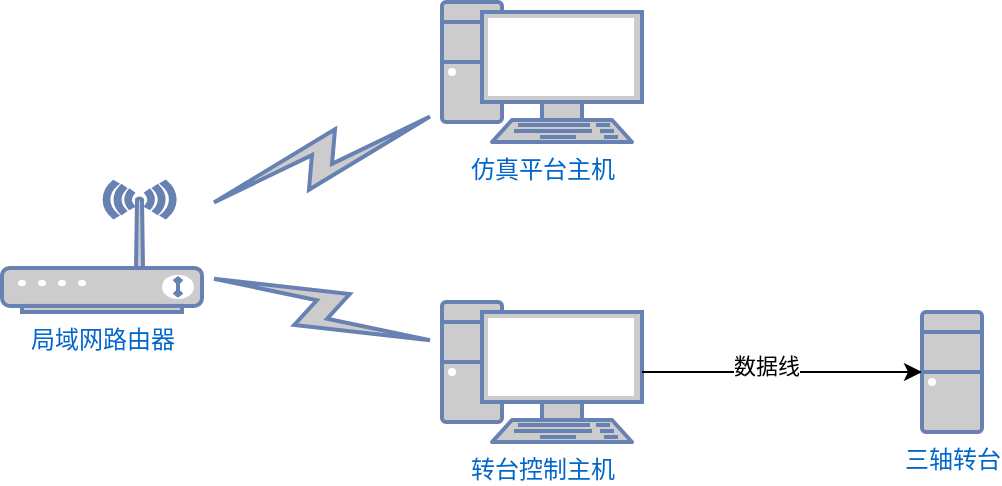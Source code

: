 <mxfile version="28.1.1">
  <diagram name="第 1 页" id="csHUM5eht7RfqNCaGbsd">
    <mxGraphModel dx="1356" dy="920" grid="1" gridSize="10" guides="1" tooltips="1" connect="1" arrows="1" fold="1" page="1" pageScale="1" pageWidth="827" pageHeight="1169" math="0" shadow="0">
      <root>
        <mxCell id="0" />
        <mxCell id="1" parent="0" />
        <mxCell id="-FSK6u7xi6Y6GhgZc-u1-7" value="&lt;div&gt;仿真平台主机&lt;/div&gt;" style="fontColor=#0066CC;verticalAlign=top;verticalLabelPosition=bottom;labelPosition=center;align=center;html=1;outlineConnect=0;fillColor=#CCCCCC;strokeColor=#6881B3;gradientColor=none;gradientDirection=north;strokeWidth=2;shape=mxgraph.networks.pc;" parent="1" vertex="1">
          <mxGeometry x="430" y="110" width="100" height="70" as="geometry" />
        </mxCell>
        <mxCell id="-FSK6u7xi6Y6GhgZc-u1-8" value="&lt;div&gt;转台控制主机&lt;/div&gt;" style="fontColor=#0066CC;verticalAlign=top;verticalLabelPosition=bottom;labelPosition=center;align=center;html=1;outlineConnect=0;fillColor=#CCCCCC;strokeColor=#6881B3;gradientColor=none;gradientDirection=north;strokeWidth=2;shape=mxgraph.networks.pc;" parent="1" vertex="1">
          <mxGeometry x="430" y="260" width="100" height="70" as="geometry" />
        </mxCell>
        <mxCell id="-FSK6u7xi6Y6GhgZc-u1-9" value="&lt;div&gt;局域网路由器&lt;/div&gt;" style="fontColor=#0066CC;verticalAlign=top;verticalLabelPosition=bottom;labelPosition=center;align=center;html=1;outlineConnect=0;fillColor=#CCCCCC;strokeColor=#6881B3;gradientColor=none;gradientDirection=north;strokeWidth=2;shape=mxgraph.networks.wireless_modem;" parent="1" vertex="1">
          <mxGeometry x="210" y="200" width="100" height="65" as="geometry" />
        </mxCell>
        <mxCell id="-FSK6u7xi6Y6GhgZc-u1-10" value="" style="html=1;outlineConnect=0;fillColor=#CCCCCC;strokeColor=#6881B3;gradientColor=none;gradientDirection=north;strokeWidth=2;shape=mxgraph.networks.comm_link_edge;html=1;rounded=0;" parent="1" source="-FSK6u7xi6Y6GhgZc-u1-9" target="-FSK6u7xi6Y6GhgZc-u1-7" edge="1">
          <mxGeometry width="100" height="100" relative="1" as="geometry">
            <mxPoint x="310" y="220" as="sourcePoint" />
            <mxPoint x="410" y="120" as="targetPoint" />
          </mxGeometry>
        </mxCell>
        <mxCell id="-FSK6u7xi6Y6GhgZc-u1-11" value="" style="html=1;outlineConnect=0;fillColor=#CCCCCC;strokeColor=#6881B3;gradientColor=none;gradientDirection=north;strokeWidth=2;shape=mxgraph.networks.comm_link_edge;html=1;rounded=0;" parent="1" source="-FSK6u7xi6Y6GhgZc-u1-9" target="-FSK6u7xi6Y6GhgZc-u1-8" edge="1">
          <mxGeometry width="100" height="100" relative="1" as="geometry">
            <mxPoint x="350" y="560" as="sourcePoint" />
            <mxPoint x="450" y="460" as="targetPoint" />
          </mxGeometry>
        </mxCell>
        <mxCell id="-FSK6u7xi6Y6GhgZc-u1-12" value="三轴转台" style="fontColor=#0066CC;verticalAlign=top;verticalLabelPosition=bottom;labelPosition=center;align=center;html=1;outlineConnect=0;fillColor=#CCCCCC;strokeColor=#6881B3;gradientColor=none;gradientDirection=north;strokeWidth=2;shape=mxgraph.networks.desktop_pc;" parent="1" vertex="1">
          <mxGeometry x="670" y="265" width="30" height="60" as="geometry" />
        </mxCell>
        <mxCell id="-FSK6u7xi6Y6GhgZc-u1-16" style="edgeStyle=orthogonalEdgeStyle;rounded=0;orthogonalLoop=1;jettySize=auto;html=1;entryX=0;entryY=0.5;entryDx=0;entryDy=0;entryPerimeter=0;" parent="1" source="-FSK6u7xi6Y6GhgZc-u1-8" target="-FSK6u7xi6Y6GhgZc-u1-12" edge="1">
          <mxGeometry relative="1" as="geometry" />
        </mxCell>
        <mxCell id="-FSK6u7xi6Y6GhgZc-u1-19" value="Text" style="edgeLabel;html=1;align=center;verticalAlign=middle;resizable=0;points=[];" parent="-FSK6u7xi6Y6GhgZc-u1-16" vertex="1" connectable="0">
          <mxGeometry x="-0.139" y="1" relative="1" as="geometry">
            <mxPoint as="offset" />
          </mxGeometry>
        </mxCell>
        <mxCell id="-FSK6u7xi6Y6GhgZc-u1-23" value="数据线" style="edgeLabel;html=1;align=center;verticalAlign=middle;resizable=0;points=[];" parent="-FSK6u7xi6Y6GhgZc-u1-16" vertex="1" connectable="0">
          <mxGeometry x="-0.122" y="3" relative="1" as="geometry">
            <mxPoint as="offset" />
          </mxGeometry>
        </mxCell>
      </root>
    </mxGraphModel>
  </diagram>
</mxfile>
